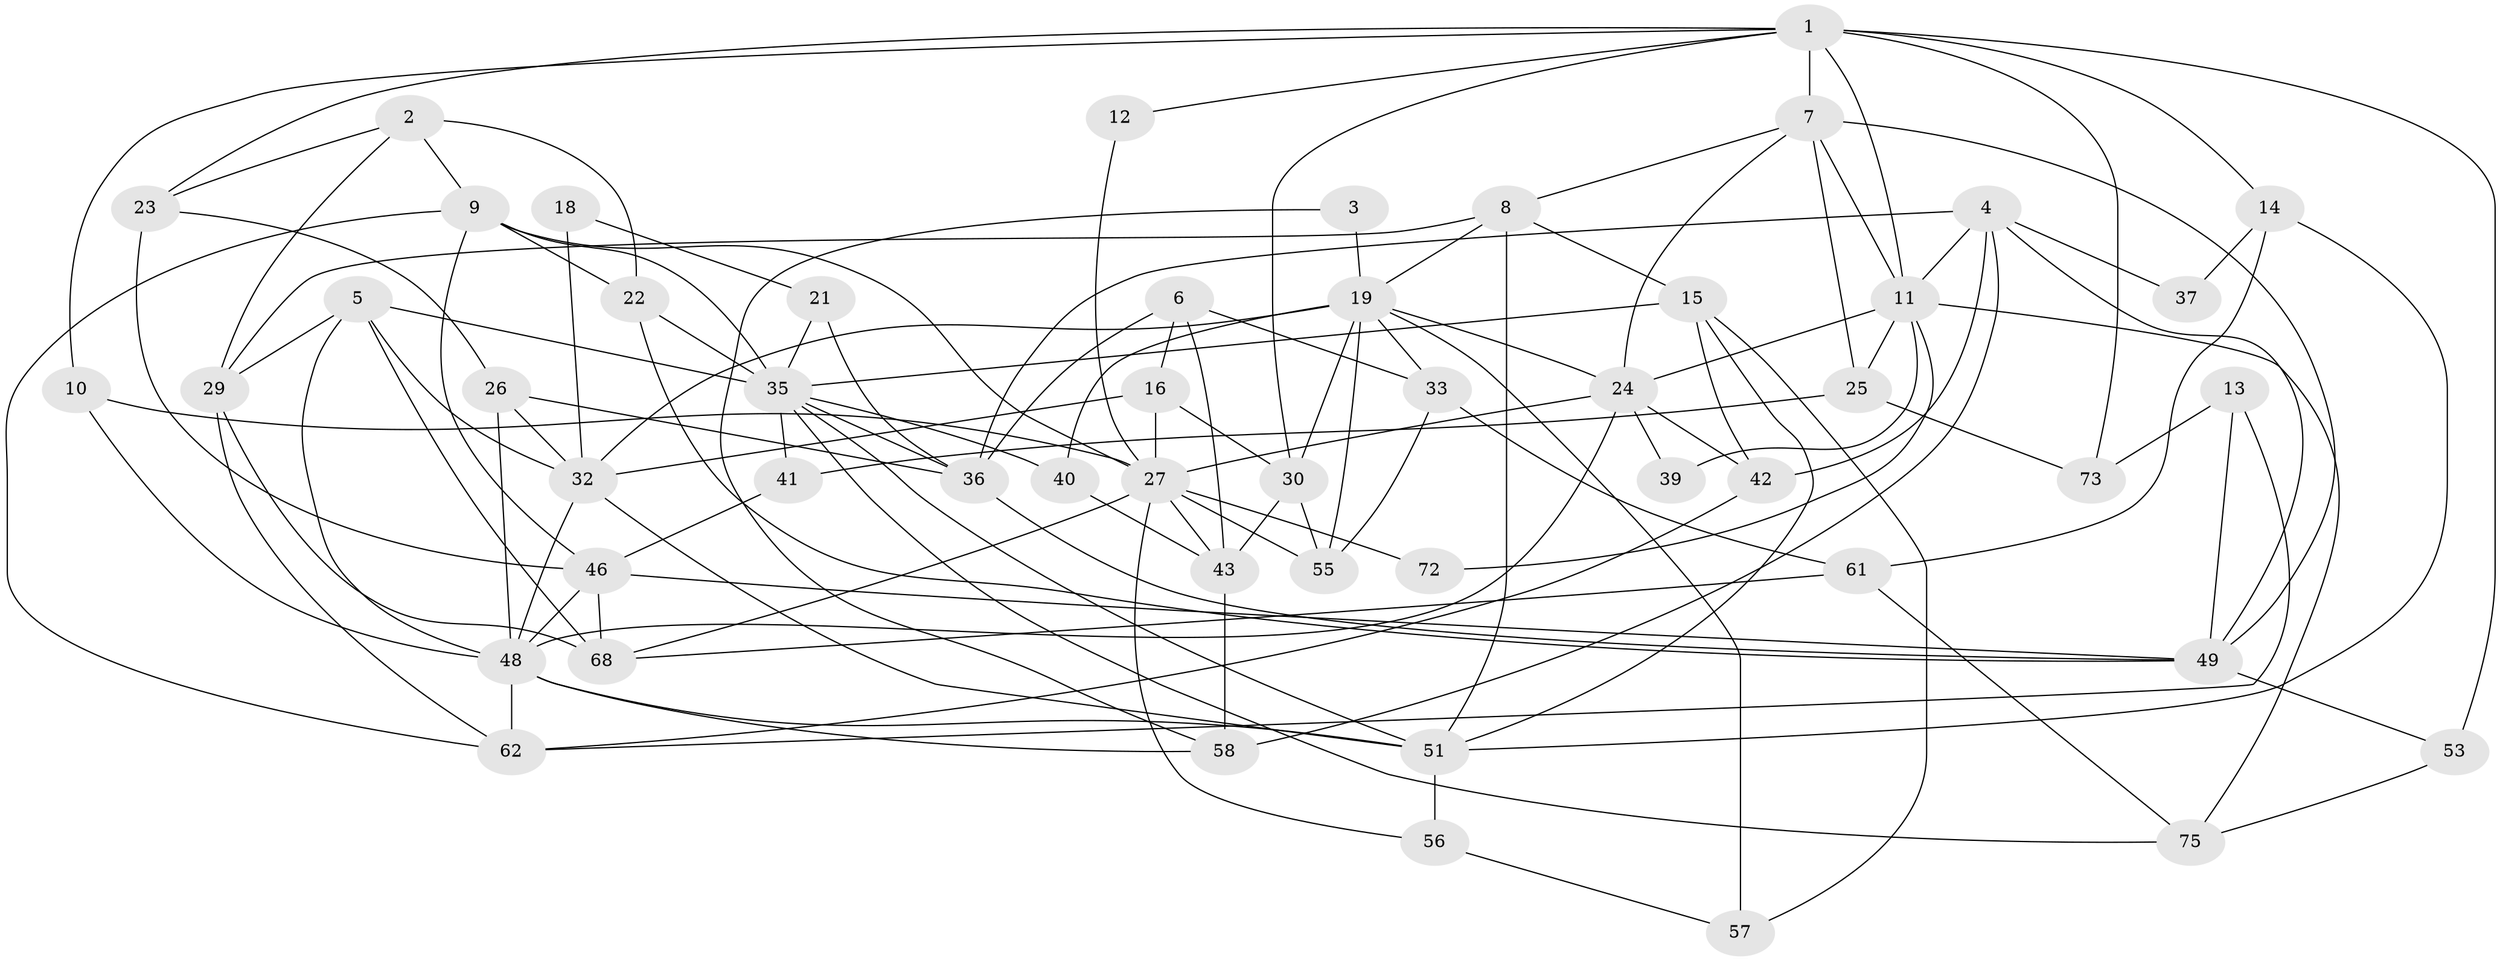 // original degree distribution, {4: 0.37333333333333335, 2: 0.13333333333333333, 3: 0.22666666666666666, 5: 0.16, 7: 0.05333333333333334, 6: 0.02666666666666667, 9: 0.013333333333333334, 8: 0.013333333333333334}
// Generated by graph-tools (version 1.1) at 2025/11/02/27/25 16:11:19]
// undirected, 52 vertices, 124 edges
graph export_dot {
graph [start="1"]
  node [color=gray90,style=filled];
  1 [super="+47"];
  2;
  3;
  4 [super="+20"];
  5;
  6;
  7 [super="+66"];
  8 [super="+17"];
  9 [super="+34"];
  10;
  11 [super="+50"];
  12;
  13;
  14;
  15;
  16 [super="+31"];
  18;
  19 [super="+44"];
  21;
  22 [super="+74"];
  23;
  24 [super="+28"];
  25 [super="+54"];
  26;
  27 [super="+70"];
  29 [super="+59"];
  30 [super="+60"];
  32 [super="+69"];
  33;
  35 [super="+38"];
  36 [super="+64"];
  37;
  39;
  40;
  41;
  42 [super="+45"];
  43 [super="+52"];
  46 [super="+65"];
  48 [super="+63"];
  49 [super="+67"];
  51 [super="+71"];
  53;
  55;
  56;
  57;
  58;
  61;
  62;
  68;
  72;
  73;
  75;
  1 -- 53;
  1 -- 10;
  1 -- 23;
  1 -- 30;
  1 -- 7;
  1 -- 73;
  1 -- 11;
  1 -- 12;
  1 -- 14;
  2 -- 23;
  2 -- 9;
  2 -- 29;
  2 -- 22;
  3 -- 19;
  3 -- 58;
  4 -- 37;
  4 -- 49;
  4 -- 36;
  4 -- 58;
  4 -- 11;
  4 -- 42;
  5 -- 68;
  5 -- 29;
  5 -- 48;
  5 -- 35;
  5 -- 32;
  6 -- 33;
  6 -- 36;
  6 -- 43;
  6 -- 16;
  7 -- 11;
  7 -- 24;
  7 -- 8;
  7 -- 25;
  7 -- 49;
  8 -- 29;
  8 -- 15;
  8 -- 51;
  8 -- 19;
  9 -- 35;
  9 -- 62;
  9 -- 27;
  9 -- 46;
  9 -- 22;
  10 -- 27;
  10 -- 48;
  11 -- 24;
  11 -- 25;
  11 -- 39;
  11 -- 75;
  11 -- 72;
  12 -- 27;
  13 -- 62;
  13 -- 49;
  13 -- 73;
  14 -- 37;
  14 -- 61;
  14 -- 51;
  15 -- 35;
  15 -- 42;
  15 -- 57;
  15 -- 51;
  16 -- 30 [weight=2];
  16 -- 27;
  16 -- 32;
  18 -- 32;
  18 -- 21;
  19 -- 32 [weight=2];
  19 -- 40;
  19 -- 55;
  19 -- 30;
  19 -- 24;
  19 -- 33;
  19 -- 57;
  21 -- 36;
  21 -- 35;
  22 -- 49;
  22 -- 35;
  23 -- 26;
  23 -- 46;
  24 -- 39;
  24 -- 27;
  24 -- 48;
  24 -- 42;
  25 -- 73;
  25 -- 41;
  26 -- 32;
  26 -- 48;
  26 -- 36;
  27 -- 68;
  27 -- 55;
  27 -- 72;
  27 -- 43;
  27 -- 56;
  29 -- 68;
  29 -- 62;
  30 -- 43;
  30 -- 55;
  32 -- 48;
  32 -- 51;
  33 -- 55;
  33 -- 61;
  35 -- 51;
  35 -- 36;
  35 -- 40;
  35 -- 41;
  35 -- 75;
  36 -- 49;
  40 -- 43;
  41 -- 46;
  42 -- 62;
  43 -- 58;
  46 -- 48;
  46 -- 68;
  46 -- 49;
  48 -- 58;
  48 -- 51;
  48 -- 62;
  49 -- 53;
  51 -- 56;
  53 -- 75;
  56 -- 57;
  61 -- 75;
  61 -- 68;
}
